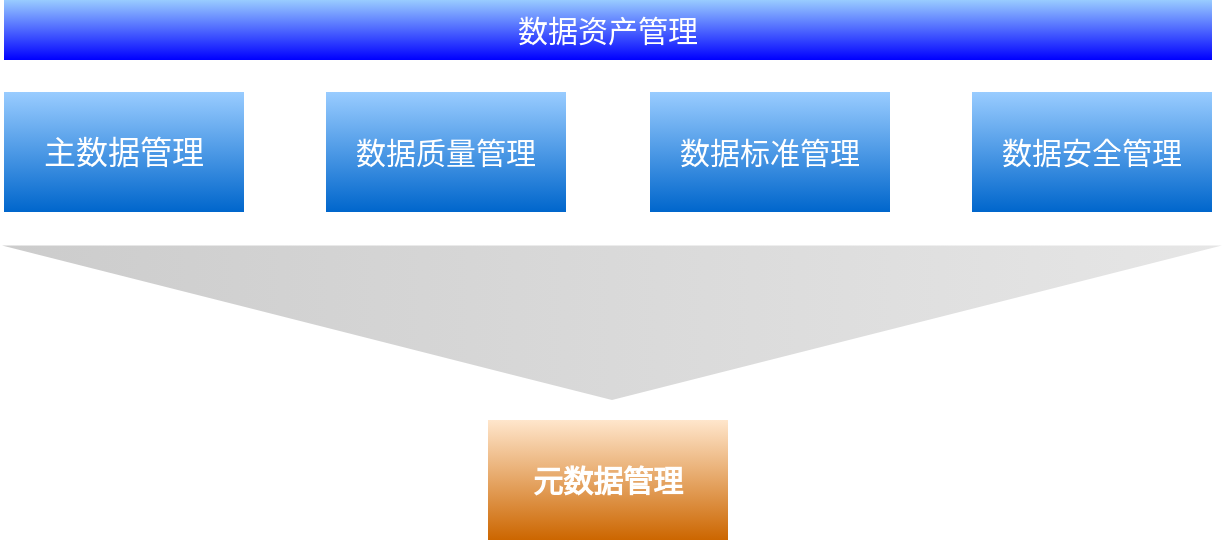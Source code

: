 <mxfile version="12.4.3" type="github" pages="1">
  <diagram id="ZikUBlQlaSI12r_E4KC8" name="第 1 页">
    <mxGraphModel dx="809" dy="448" grid="1" gridSize="10" guides="1" tooltips="1" connect="1" arrows="1" fold="1" page="1" pageScale="1" pageWidth="1600" pageHeight="900" math="0" shadow="0">
      <root>
        <mxCell id="0"/>
        <mxCell id="1" parent="0"/>
        <mxCell id="ZpFADo_pX2ZHXtXQgRQn-1" value="&lt;font color=&quot;#ffffff&quot; style=&quot;font-size: 15px&quot;&gt;&lt;b&gt;元数据管理&lt;/b&gt;&lt;/font&gt;" style="rounded=0;whiteSpace=wrap;html=1;strokeColor=none;fillColor=#FFE6CC;gradientColor=#CC6600;" vertex="1" parent="1">
          <mxGeometry x="348" y="640" width="120" height="60" as="geometry"/>
        </mxCell>
        <mxCell id="ZpFADo_pX2ZHXtXQgRQn-3" value="主数据管理" style="rounded=0;whiteSpace=wrap;html=1;fillColor=#99CCFF;gradientColor=#0066CC;strokeColor=none;fontColor=#FFFFFF;fontSize=16;" vertex="1" parent="1">
          <mxGeometry x="106" y="476" width="120" height="60" as="geometry"/>
        </mxCell>
        <mxCell id="ZpFADo_pX2ZHXtXQgRQn-4" value="数据质量管理" style="rounded=0;whiteSpace=wrap;html=1;fillColor=#99CCFF;gradientColor=#0066CC;strokeColor=none;fontColor=#FFFFFF;fontSize=15;" vertex="1" parent="1">
          <mxGeometry x="267" y="476" width="120" height="60" as="geometry"/>
        </mxCell>
        <mxCell id="ZpFADo_pX2ZHXtXQgRQn-5" value="数据标准管理" style="rounded=0;whiteSpace=wrap;html=1;fillColor=#99CCFF;gradientColor=#0066CC;strokeColor=none;fontColor=#FFFFFF;fontSize=15;" vertex="1" parent="1">
          <mxGeometry x="429" y="476" width="120" height="60" as="geometry"/>
        </mxCell>
        <mxCell id="ZpFADo_pX2ZHXtXQgRQn-6" value="数据安全管理" style="rounded=0;whiteSpace=wrap;html=1;fillColor=#99CCFF;gradientColor=#0066CC;strokeColor=none;fontColor=#FFFFFF;fontSize=15;" vertex="1" parent="1">
          <mxGeometry x="590" y="476" width="120" height="60" as="geometry"/>
        </mxCell>
        <mxCell id="ZpFADo_pX2ZHXtXQgRQn-7" value="数据资产管理" style="rounded=0;whiteSpace=wrap;html=1;fillColor=#99CCFF;gradientColor=#0000FF;fontSize=15;fontColor=#FFFFFF;strokeColor=none;" vertex="1" parent="1">
          <mxGeometry x="106" y="430" width="604" height="30" as="geometry"/>
        </mxCell>
        <mxCell id="ZpFADo_pX2ZHXtXQgRQn-8" value="" style="triangle;whiteSpace=wrap;html=1;fillColor=#E6E6E6;gradientColor=#CCCCCC;fontSize=15;fontColor=#FFFFFF;rotation=90;strokeColor=none;" vertex="1" parent="1">
          <mxGeometry x="371.37" y="286.38" width="77.25" height="610" as="geometry"/>
        </mxCell>
      </root>
    </mxGraphModel>
  </diagram>
</mxfile>
